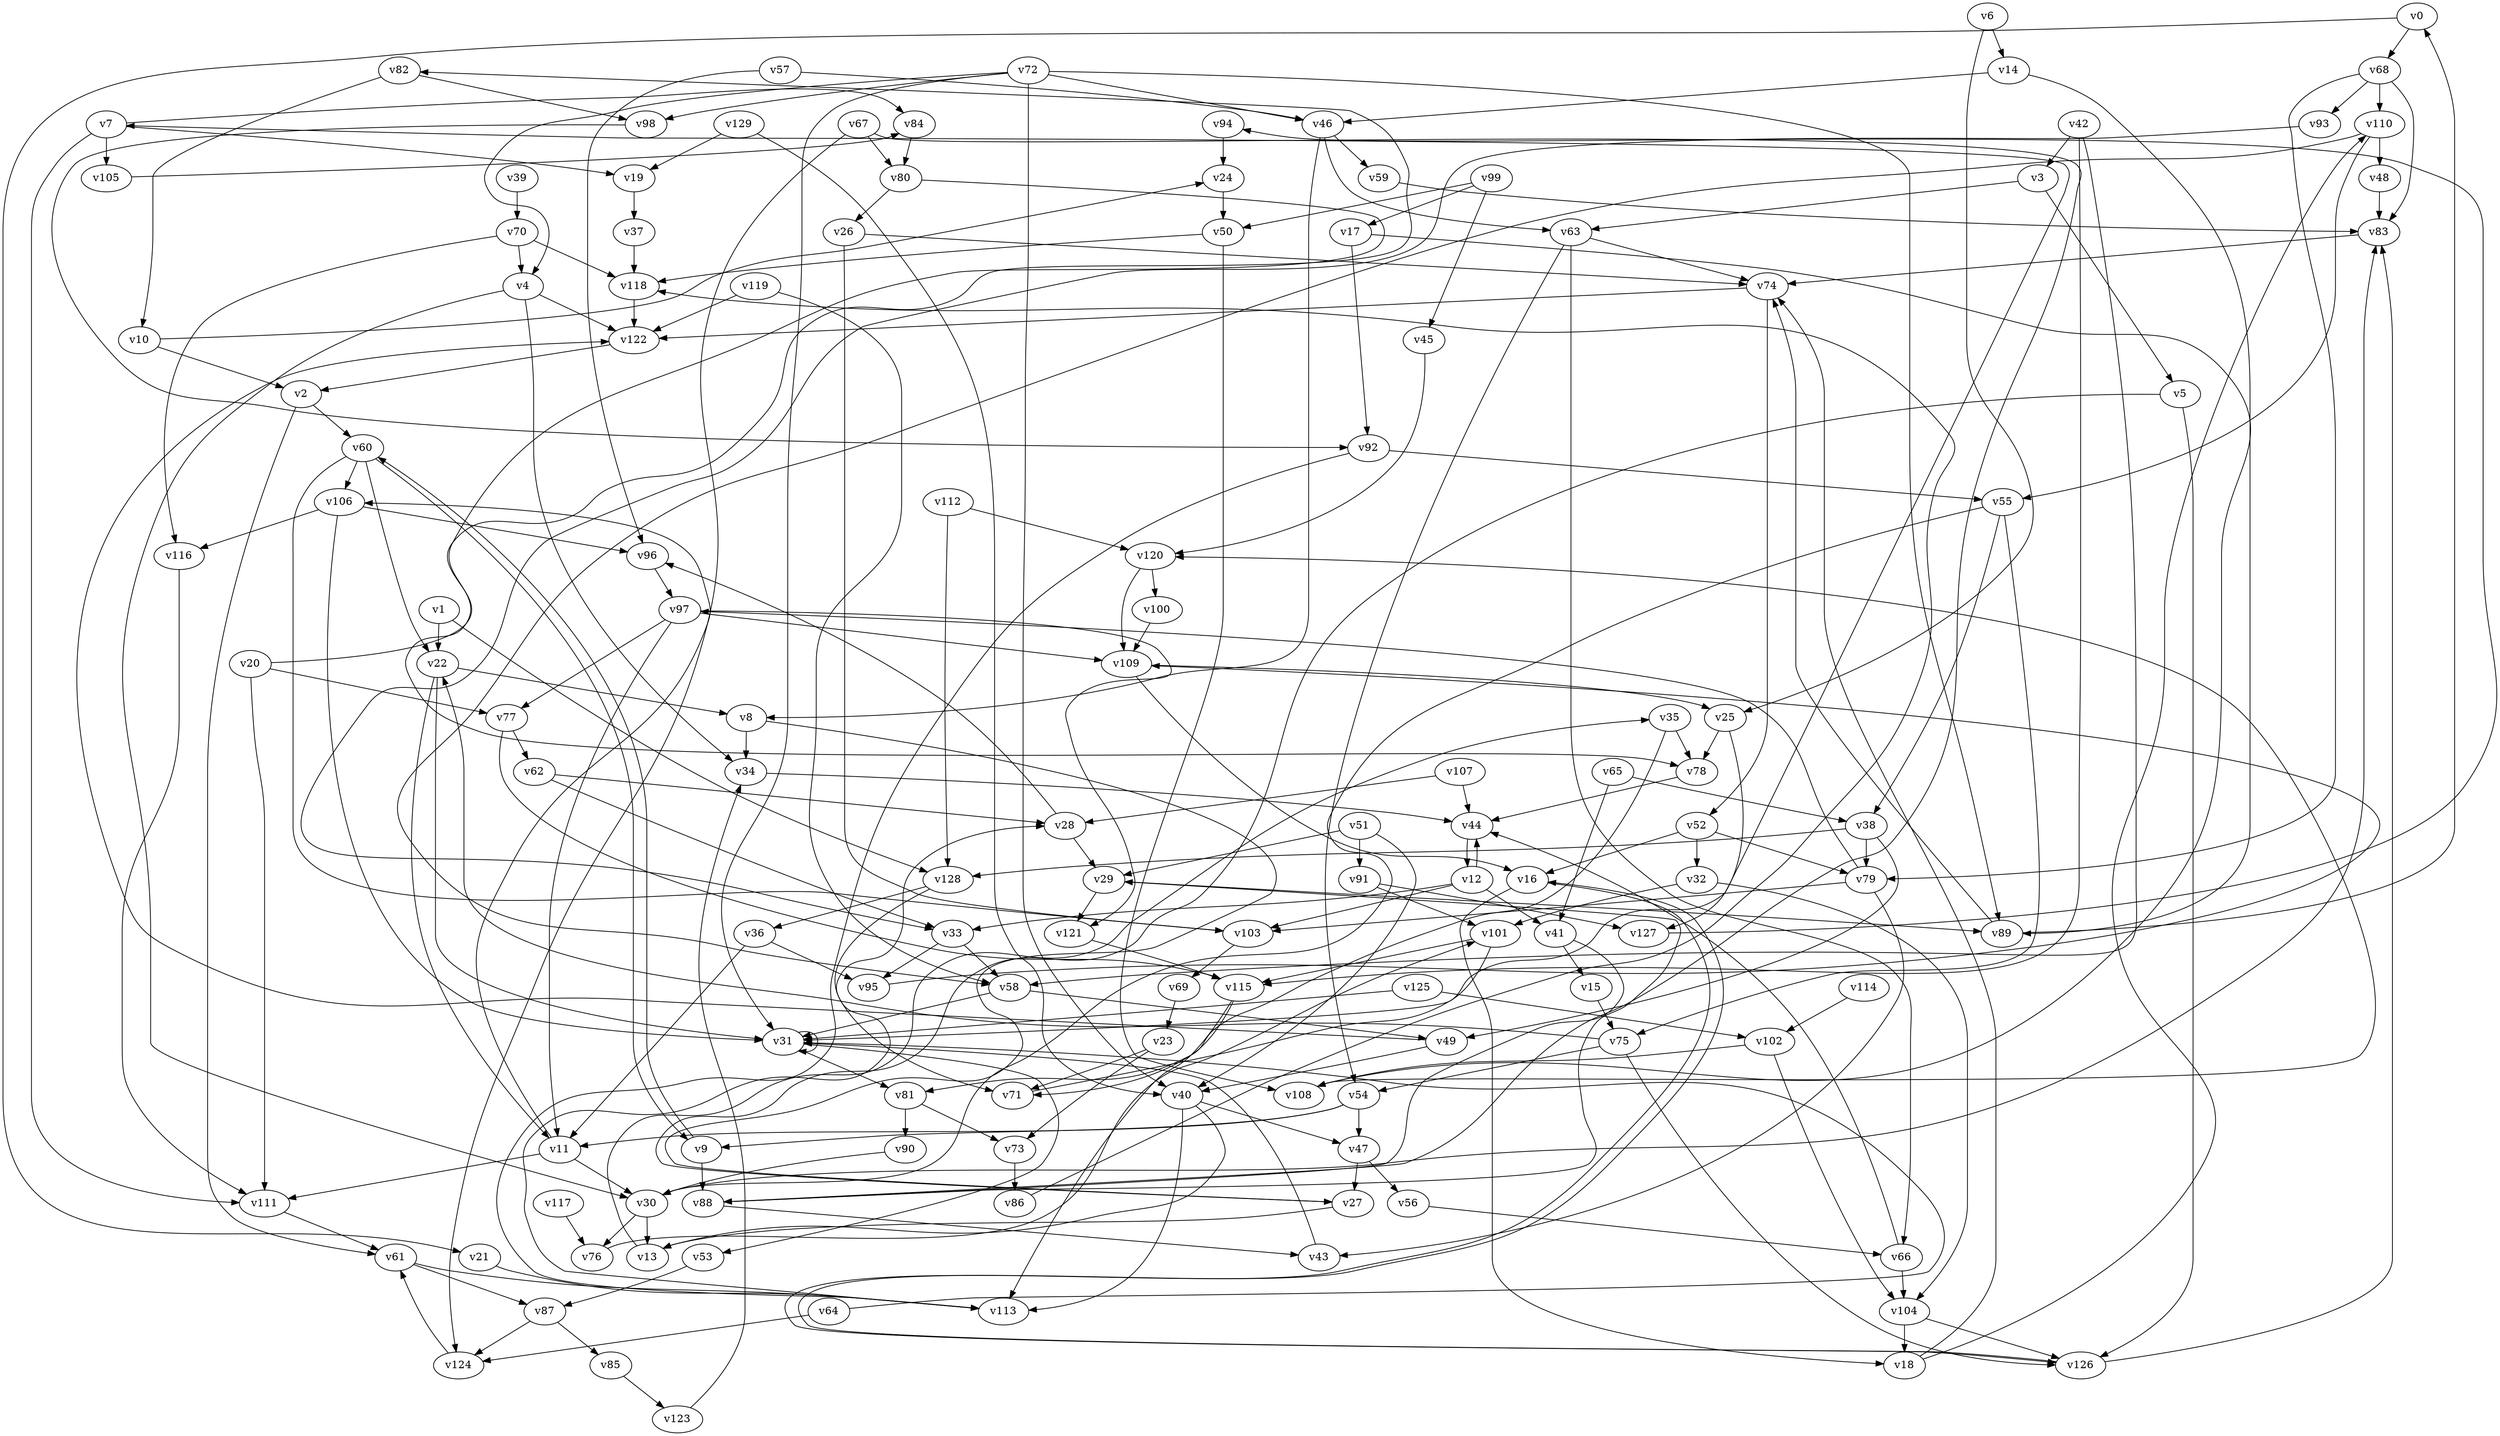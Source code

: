 // Benchmark game 181 - 130 vertices
// time_bound: 23
// targets: v25
digraph G {
    v0 [name="v0", player=1];
    v1 [name="v1", player=0];
    v2 [name="v2", player=1];
    v3 [name="v3", player=1];
    v4 [name="v4", player=1];
    v5 [name="v5", player=1];
    v6 [name="v6", player=1];
    v7 [name="v7", player=0];
    v8 [name="v8", player=1];
    v9 [name="v9", player=0];
    v10 [name="v10", player=0];
    v11 [name="v11", player=0];
    v12 [name="v12", player=0];
    v13 [name="v13", player=0];
    v14 [name="v14", player=0];
    v15 [name="v15", player=0];
    v16 [name="v16", player=1];
    v17 [name="v17", player=1];
    v18 [name="v18", player=0];
    v19 [name="v19", player=0];
    v20 [name="v20", player=1];
    v21 [name="v21", player=1];
    v22 [name="v22", player=0];
    v23 [name="v23", player=1];
    v24 [name="v24", player=1];
    v25 [name="v25", player=1, target=1];
    v26 [name="v26", player=0];
    v27 [name="v27", player=0];
    v28 [name="v28", player=0];
    v29 [name="v29", player=0];
    v30 [name="v30", player=1];
    v31 [name="v31", player=1];
    v32 [name="v32", player=0];
    v33 [name="v33", player=1];
    v34 [name="v34", player=0];
    v35 [name="v35", player=1];
    v36 [name="v36", player=1];
    v37 [name="v37", player=1];
    v38 [name="v38", player=1];
    v39 [name="v39", player=0];
    v40 [name="v40", player=0];
    v41 [name="v41", player=0];
    v42 [name="v42", player=0];
    v43 [name="v43", player=1];
    v44 [name="v44", player=0];
    v45 [name="v45", player=1];
    v46 [name="v46", player=1];
    v47 [name="v47", player=0];
    v48 [name="v48", player=0];
    v49 [name="v49", player=1];
    v50 [name="v50", player=1];
    v51 [name="v51", player=1];
    v52 [name="v52", player=0];
    v53 [name="v53", player=1];
    v54 [name="v54", player=1];
    v55 [name="v55", player=1];
    v56 [name="v56", player=0];
    v57 [name="v57", player=1];
    v58 [name="v58", player=0];
    v59 [name="v59", player=1];
    v60 [name="v60", player=0];
    v61 [name="v61", player=0];
    v62 [name="v62", player=1];
    v63 [name="v63", player=0];
    v64 [name="v64", player=0];
    v65 [name="v65", player=0];
    v66 [name="v66", player=1];
    v67 [name="v67", player=0];
    v68 [name="v68", player=0];
    v69 [name="v69", player=1];
    v70 [name="v70", player=1];
    v71 [name="v71", player=0];
    v72 [name="v72", player=1];
    v73 [name="v73", player=1];
    v74 [name="v74", player=1];
    v75 [name="v75", player=0];
    v76 [name="v76", player=1];
    v77 [name="v77", player=1];
    v78 [name="v78", player=0];
    v79 [name="v79", player=1];
    v80 [name="v80", player=1];
    v81 [name="v81", player=0];
    v82 [name="v82", player=0];
    v83 [name="v83", player=1];
    v84 [name="v84", player=0];
    v85 [name="v85", player=0];
    v86 [name="v86", player=0];
    v87 [name="v87", player=0];
    v88 [name="v88", player=0];
    v89 [name="v89", player=0];
    v90 [name="v90", player=0];
    v91 [name="v91", player=0];
    v92 [name="v92", player=1];
    v93 [name="v93", player=0];
    v94 [name="v94", player=1];
    v95 [name="v95", player=0];
    v96 [name="v96", player=0];
    v97 [name="v97", player=1];
    v98 [name="v98", player=1];
    v99 [name="v99", player=1];
    v100 [name="v100", player=1];
    v101 [name="v101", player=0];
    v102 [name="v102", player=1];
    v103 [name="v103", player=1];
    v104 [name="v104", player=0];
    v105 [name="v105", player=0];
    v106 [name="v106", player=1];
    v107 [name="v107", player=1];
    v108 [name="v108", player=0];
    v109 [name="v109", player=0];
    v110 [name="v110", player=1];
    v111 [name="v111", player=0];
    v112 [name="v112", player=0];
    v113 [name="v113", player=0];
    v114 [name="v114", player=1];
    v115 [name="v115", player=1];
    v116 [name="v116", player=1];
    v117 [name="v117", player=0];
    v118 [name="v118", player=1];
    v119 [name="v119", player=1];
    v120 [name="v120", player=0];
    v121 [name="v121", player=0];
    v122 [name="v122", player=1];
    v123 [name="v123", player=0];
    v124 [name="v124", player=1];
    v125 [name="v125", player=0];
    v126 [name="v126", player=1];
    v127 [name="v127", player=0];
    v128 [name="v128", player=0];
    v129 [name="v129", player=0];

    v0 -> v21 [constraint="t >= 3"];
    v1 -> v22;
    v2 -> v60;
    v3 -> v5;
    v4 -> v122;
    v5 -> v27 [constraint="t < 5"];
    v6 -> v14;
    v7 -> v84 [constraint="t < 8"];
    v8 -> v27 [constraint="t >= 3"];
    v9 -> v88;
    v10 -> v24 [constraint="t mod 5 == 1"];
    v11 -> v106 [constraint="t < 15"];
    v12 -> v44;
    v13 -> v35 [constraint="t < 15"];
    v14 -> v89;
    v15 -> v75;
    v16 -> v126 [constraint="t < 8"];
    v17 -> v108 [constraint="t >= 2"];
    v18 -> v110 [constraint="t mod 5 == 3"];
    v19 -> v37;
    v20 -> v82 [constraint="t mod 3 == 0"];
    v21 -> v113;
    v22 -> v8;
    v23 -> v73;
    v24 -> v50;
    v25 -> v127;
    v26 -> v74;
    v27 -> v13 [constraint="t < 12"];
    v28 -> v96 [constraint="t mod 4 == 3"];
    v29 -> v89;
    v30 -> v76;
    v31 -> v53 [constraint="t >= 4"];
    v32 -> v104;
    v33 -> v58;
    v34 -> v44;
    v35 -> v81 [constraint="t >= 1"];
    v36 -> v11;
    v37 -> v118;
    v38 -> v79 [constraint="t < 14"];
    v39 -> v70;
    v40 -> v47;
    v41 -> v88 [constraint="t mod 2 == 0"];
    v42 -> v3;
    v43 -> v31 [constraint="t mod 4 == 1"];
    v44 -> v12;
    v45 -> v120;
    v46 -> v59;
    v47 -> v27;
    v48 -> v83;
    v49 -> v122 [constraint="t mod 3 == 0"];
    v50 -> v118;
    v51 -> v91;
    v52 -> v79;
    v53 -> v87;
    v54 -> v47;
    v55 -> v30 [constraint="t < 5"];
    v56 -> v66;
    v57 -> v46;
    v58 -> v31;
    v59 -> v83;
    v60 -> v9;
    v61 -> v113;
    v62 -> v33;
    v63 -> v54;
    v64 -> v31 [constraint="t >= 5"];
    v65 -> v41;
    v66 -> v104;
    v67 -> v88 [constraint="t mod 3 == 0"];
    v68 -> v79;
    v69 -> v23;
    v70 -> v118;
    v71 -> v7 [constraint="t >= 5"];
    v72 -> v4 [constraint="t < 9"];
    v73 -> v86;
    v74 -> v122;
    v75 -> v126;
    v76 -> v101 [constraint="t >= 1"];
    v77 -> v62;
    v78 -> v44;
    v79 -> v97 [constraint="t < 10"];
    v80 -> v78 [constraint="t mod 2 == 1"];
    v81 -> v73;
    v82 -> v10;
    v83 -> v74;
    v84 -> v80;
    v85 -> v123;
    v86 -> v118 [constraint="t < 15"];
    v87 -> v85;
    v88 -> v29 [constraint="t mod 3 == 0"];
    v89 -> v0;
    v90 -> v30 [constraint="t >= 4"];
    v91 -> v127;
    v92 -> v113 [constraint="t mod 3 == 0"];
    v93 -> v33 [constraint="t mod 4 == 2"];
    v94 -> v24;
    v95 -> v109 [constraint="t < 9"];
    v96 -> v97;
    v97 -> v121 [constraint="t mod 2 == 1"];
    v98 -> v92 [constraint="t < 7"];
    v99 -> v45;
    v100 -> v109;
    v101 -> v115;
    v102 -> v104;
    v103 -> v69;
    v104 -> v126;
    v105 -> v84 [constraint="t mod 3 == 1"];
    v106 -> v96;
    v107 -> v28;
    v108 -> v120 [constraint="t mod 3 == 0"];
    v109 -> v16;
    v110 -> v58 [constraint="t >= 2"];
    v111 -> v61;
    v112 -> v120;
    v113 -> v28 [constraint="t mod 3 == 1"];
    v114 -> v102;
    v115 -> v113;
    v116 -> v111;
    v117 -> v76;
    v118 -> v122;
    v119 -> v122;
    v120 -> v109;
    v121 -> v115;
    v122 -> v2;
    v123 -> v34;
    v124 -> v61;
    v125 -> v102;
    v126 -> v16 [constraint="t < 5"];
    v127 -> v94 [constraint="t >= 4"];
    v128 -> v71;
    v129 -> v19;
    v47 -> v56;
    v97 -> v109;
    v104 -> v18;
    v88 -> v43;
    v7 -> v105;
    v79 -> v43;
    v49 -> v40;
    v30 -> v13;
    v28 -> v29;
    v102 -> v108;
    v7 -> v111;
    v79 -> v103;
    v2 -> v61;
    v55 -> v38;
    v38 -> v49;
    v77 -> v115;
    v42 -> v115;
    v3 -> v63;
    v64 -> v124;
    v10 -> v2;
    v72 -> v46;
    v97 -> v11;
    v46 -> v8;
    v63 -> v66;
    v63 -> v74;
    v46 -> v63;
    v54 -> v11;
    v82 -> v98;
    v128 -> v36;
    v31 -> v31;
    v14 -> v46;
    v52 -> v16;
    v9 -> v60;
    v1 -> v128;
    v99 -> v17;
    v50 -> v108;
    v72 -> v31;
    v58 -> v49;
    v97 -> v77;
    v12 -> v33;
    v41 -> v15;
    v129 -> v40;
    v87 -> v124;
    v22 -> v11;
    v12 -> v41;
    v107 -> v44;
    v60 -> v22;
    v32 -> v101;
    v126 -> v83;
    v60 -> v103;
    v35 -> v78;
    v112 -> v128;
    v68 -> v93;
    v101 -> v31;
    v40 -> v113;
    v75 -> v22;
    v120 -> v100;
    v11 -> v111;
    v110 -> v48;
    v81 -> v90;
    v66 -> v44;
    v6 -> v25;
    v29 -> v121;
    v52 -> v32;
    v23 -> v71;
    v106 -> v31;
    v22 -> v31;
    v51 -> v29;
    v55 -> v75;
    v42 -> v58;
    v30 -> v83;
    v54 -> v9;
    v109 -> v25;
    v0 -> v68;
    v51 -> v40;
    v62 -> v28;
    v40 -> v13;
    v20 -> v77;
    v119 -> v58;
    v89 -> v74;
    v72 -> v98;
    v36 -> v95;
    v115 -> v71;
    v4 -> v30;
    v80 -> v26;
    v125 -> v31;
    v75 -> v54;
    v91 -> v101;
    v38 -> v128;
    v17 -> v92;
    v70 -> v4;
    v61 -> v87;
    v110 -> v55;
    v11 -> v30;
    v72 -> v89;
    v26 -> v103;
    v67 -> v124;
    v106 -> v116;
    v68 -> v110;
    v70 -> v116;
    v12 -> v103;
    v33 -> v95;
    v18 -> v74;
    v92 -> v55;
    v7 -> v19;
    v72 -> v40;
    v65 -> v38;
    v16 -> v18;
    v5 -> v126;
    v8 -> v34;
    v60 -> v106;
    v31 -> v81;
    v99 -> v50;
    v57 -> v96;
    v68 -> v83;
    v67 -> v80;
    v4 -> v34;
    v74 -> v52;
    v25 -> v78;
    v20 -> v111;
}
